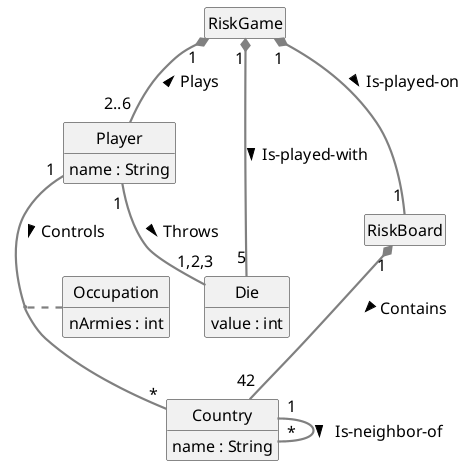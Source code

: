 @startuml
skinparam style strictuml
skinparam DefaultFontName Arial
skinparam DefaultFontSize 16
skinparam DefaultFontStyle bold
skinparam ArrowThickness 2.2
skinparam ArrowColor #gray
hide empty members

class "Player" as Player {
  name : String
}

class "Die" as Die {
  value : int
}

class "RiskGame" as Game {
}

class "RiskBoard" as Board {
}

class "Country" as Country {
  name : String
}

Game "1" *-- "1" Board : Is-played-on >

Game "1" *-- "5" Die : Is-played-with >

Game "1" *-- "2..6" Player : Plays <

Player "1" -- "1,2,3" Die : Throws >

Board "1" *-- "42" Country : Contains >

Country "1" -- "*" Country : Is-neighbor-of >

Player "1" -- "*" Country : Controls >

(Player, Country) .. Occupation

class Occupation {
  nArmies : int
}
@enduml